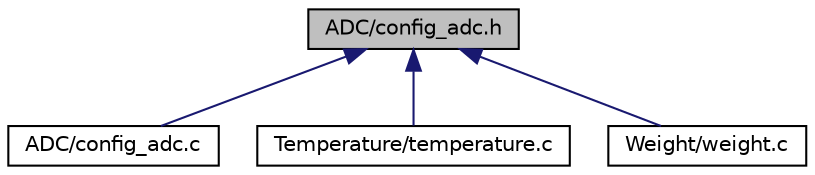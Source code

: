 digraph "ADC/config_adc.h"
{
  edge [fontname="Helvetica",fontsize="10",labelfontname="Helvetica",labelfontsize="10"];
  node [fontname="Helvetica",fontsize="10",shape=record];
  Node2 [label="ADC/config_adc.h",height=0.2,width=0.4,color="black", fillcolor="grey75", style="filled", fontcolor="black"];
  Node2 -> Node3 [dir="back",color="midnightblue",fontsize="10",style="solid",fontname="Helvetica"];
  Node3 [label="ADC/config_adc.c",height=0.2,width=0.4,color="black", fillcolor="white", style="filled",URL="$config__adc_8c.html"];
  Node2 -> Node4 [dir="back",color="midnightblue",fontsize="10",style="solid",fontname="Helvetica"];
  Node4 [label="Temperature/temperature.c",height=0.2,width=0.4,color="black", fillcolor="white", style="filled",URL="$temperature_8c.html"];
  Node2 -> Node5 [dir="back",color="midnightblue",fontsize="10",style="solid",fontname="Helvetica"];
  Node5 [label="Weight/weight.c",height=0.2,width=0.4,color="black", fillcolor="white", style="filled",URL="$weight_8c.html"];
}

